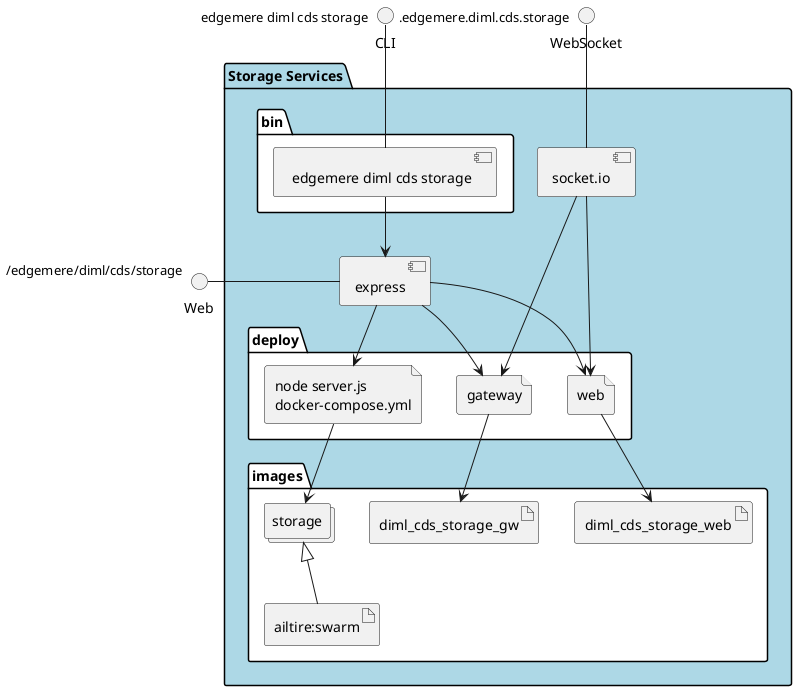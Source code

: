 @startuml
  interface CLI
  interface Web
  interface WebSocket
package "Storage Services" #lightblue {
  component express as REST
  component socket.io as socket
  folder bin #ffffff {
    component " edgemere diml cds storage" as binName
  }
  binName --> REST

  folder deploy #ffffff {
      file "node server.js\ndocker-compose.yml" as storage_container
      REST --> storage_container

  
    file "web" as web_container
    REST --> web_container
    socket ---> web_container
  
    file "gateway" as gateway_container
    REST --> gateway_container
    socket ---> gateway_container
  
  }
  folder images #ffffff {
    collections "storage" as storageimage
    artifact "ailtire:swarm" as ailtireswarm
    storageimage <|-- ailtireswarm
    storage_container --> storageimage

  
      artifact diml_cds_storage_web
      web_container --> diml_cds_storage_web
    
      artifact diml_cds_storage_gw
      gateway_container --> diml_cds_storage_gw
    
  }
}
CLI " edgemere diml cds storage" -- binName
Web "/edgemere/diml/cds/storage" - REST
WebSocket ".edgemere.diml.cds.storage" -- socket

@enduml
